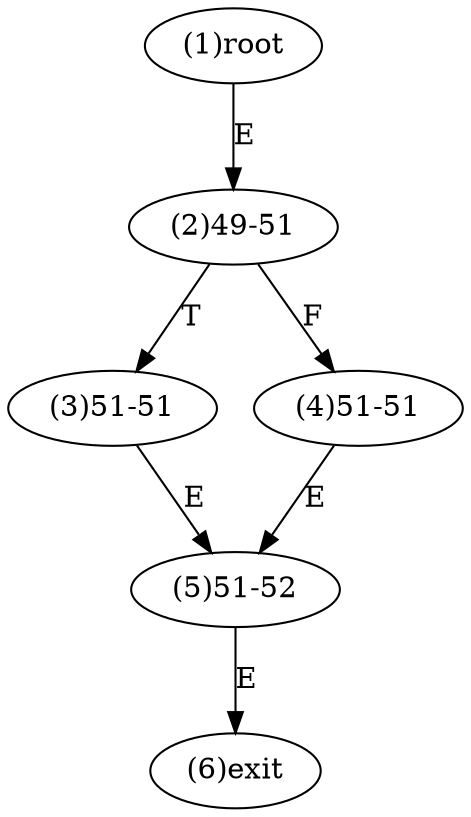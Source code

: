 digraph "" { 
1[ label="(1)root"];
2[ label="(2)49-51"];
3[ label="(3)51-51"];
4[ label="(4)51-51"];
5[ label="(5)51-52"];
6[ label="(6)exit"];
1->2[ label="E"];
2->4[ label="F"];
2->3[ label="T"];
3->5[ label="E"];
4->5[ label="E"];
5->6[ label="E"];
}